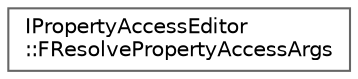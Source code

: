 digraph "Graphical Class Hierarchy"
{
 // INTERACTIVE_SVG=YES
 // LATEX_PDF_SIZE
  bgcolor="transparent";
  edge [fontname=Helvetica,fontsize=10,labelfontname=Helvetica,labelfontsize=10];
  node [fontname=Helvetica,fontsize=10,shape=box,height=0.2,width=0.4];
  rankdir="LR";
  Node0 [id="Node000000",label="IPropertyAccessEditor\l::FResolvePropertyAccessArgs",height=0.2,width=0.4,color="grey40", fillcolor="white", style="filled",URL="$d4/d2f/structIPropertyAccessEditor_1_1FResolvePropertyAccessArgs.html",tooltip="Args used to resolve property access segments."];
}
